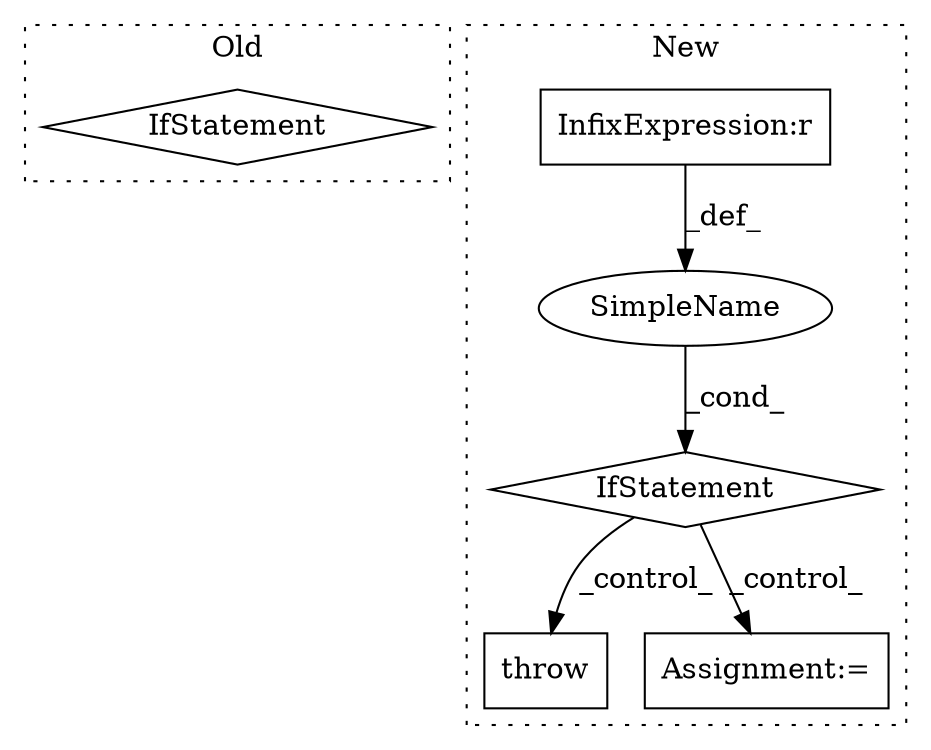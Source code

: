 digraph G {
subgraph cluster0 {
1 [label="IfStatement" a="25" s="14977,14995" l="4,2" shape="diamond"];
label = "Old";
style="dotted";
}
subgraph cluster1 {
2 [label="throw" a="53" s="17689" l="6" shape="box"];
3 [label="IfStatement" a="25" s="17461,17500" l="4,2" shape="diamond"];
4 [label="SimpleName" a="42" s="" l="" shape="ellipse"];
5 [label="InfixExpression:r" a="27" s="17474" l="4" shape="box"];
6 [label="Assignment:=" a="7" s="17517" l="14" shape="box"];
label = "New";
style="dotted";
}
3 -> 6 [label="_control_"];
3 -> 2 [label="_control_"];
4 -> 3 [label="_cond_"];
5 -> 4 [label="_def_"];
}